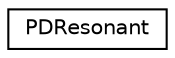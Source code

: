 digraph "Graphical Class Hierarchy"
{
  edge [fontname="Helvetica",fontsize="10",labelfontname="Helvetica",labelfontsize="10"];
  node [fontname="Helvetica",fontsize="10",shape=record];
  rankdir="LR";
  Node1 [label="PDResonant",height=0.2,width=0.4,color="black", fillcolor="white", style="filled",URL="$class_p_d_resonant.html",tooltip="PDResonant is a simple midi instrument using Phase distortion used to simulate resonant filter..."];
}
